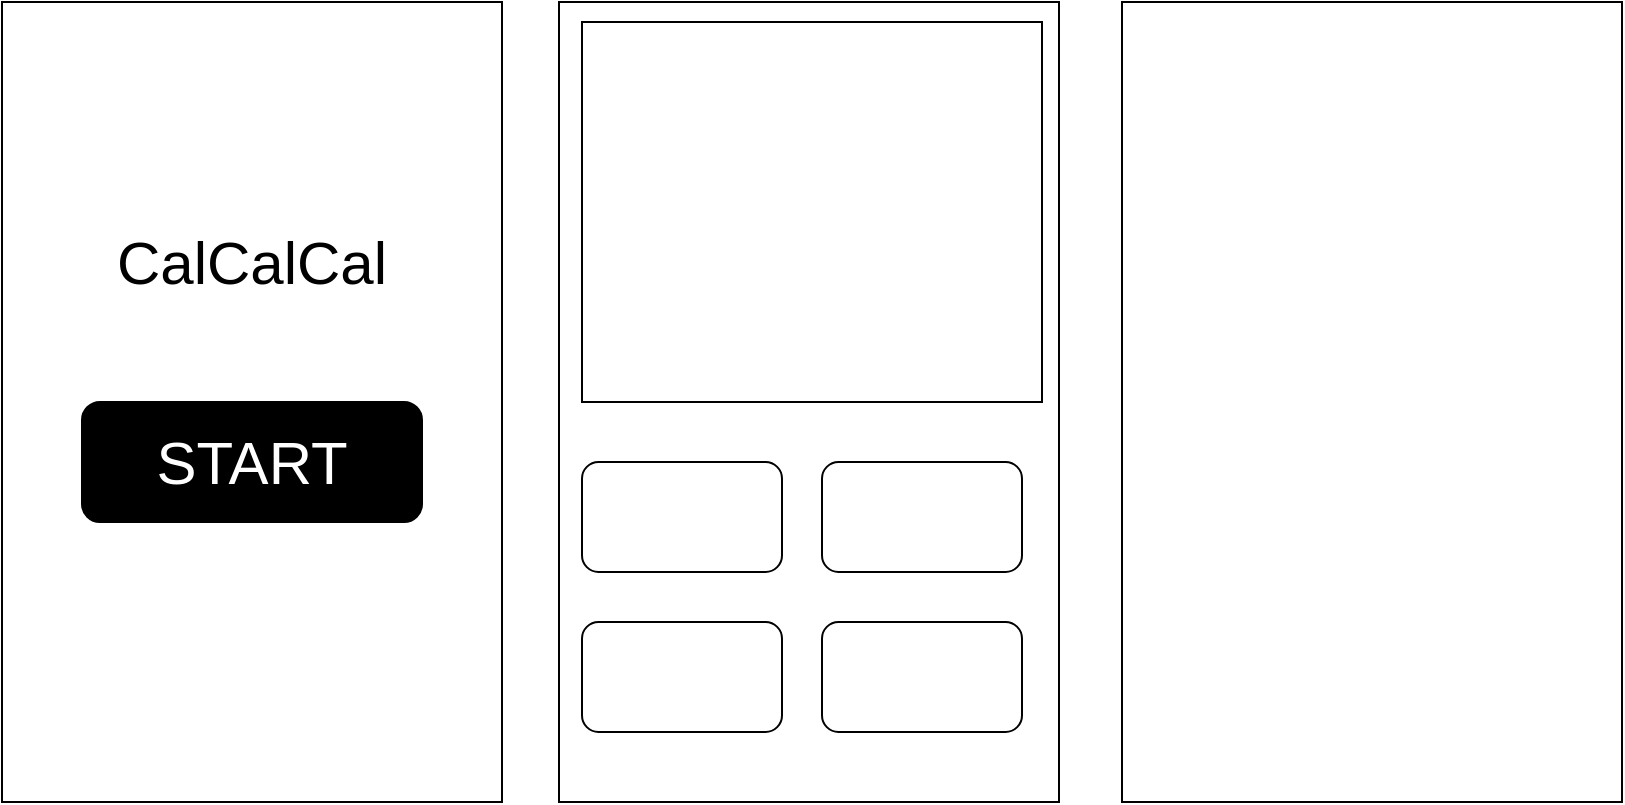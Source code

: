 <mxfile version="23.0.2" type="github">
  <diagram name="ページ1" id="XobP_IGlDfbNZMULYCH9">
    <mxGraphModel dx="984" dy="586" grid="1" gridSize="10" guides="1" tooltips="1" connect="1" arrows="1" fold="1" page="1" pageScale="1" pageWidth="827" pageHeight="1169" math="0" shadow="0">
      <root>
        <mxCell id="0" />
        <mxCell id="1" parent="0" />
        <mxCell id="9hUtObb8gBJtCPjAR1in-1" value="" style="rounded=0;whiteSpace=wrap;html=1;" vertex="1" parent="1">
          <mxGeometry x="10" y="40" width="250" height="400" as="geometry" />
        </mxCell>
        <mxCell id="9hUtObb8gBJtCPjAR1in-3" value="" style="rounded=0;whiteSpace=wrap;html=1;" vertex="1" parent="1">
          <mxGeometry x="288.5" y="40" width="250" height="400" as="geometry" />
        </mxCell>
        <mxCell id="9hUtObb8gBJtCPjAR1in-4" value="" style="rounded=0;whiteSpace=wrap;html=1;" vertex="1" parent="1">
          <mxGeometry x="570" y="40" width="250" height="400" as="geometry" />
        </mxCell>
        <mxCell id="9hUtObb8gBJtCPjAR1in-5" value="&lt;span style=&quot;font-size: 30px;&quot;&gt;CalCalCal&lt;/span&gt;" style="text;html=1;strokeColor=none;fillColor=none;align=center;verticalAlign=middle;whiteSpace=wrap;rounded=0;" vertex="1" parent="1">
          <mxGeometry x="55" y="150" width="160" height="40" as="geometry" />
        </mxCell>
        <mxCell id="9hUtObb8gBJtCPjAR1in-6" value="" style="rounded=1;whiteSpace=wrap;html=1;fillColor=#000000;" vertex="1" parent="1">
          <mxGeometry x="50" y="240" width="170" height="60" as="geometry" />
        </mxCell>
        <mxCell id="9hUtObb8gBJtCPjAR1in-7" value="&lt;font color=&quot;#ffffff&quot; style=&quot;font-size: 30px;&quot;&gt;START&lt;/font&gt;" style="text;html=1;strokeColor=none;fillColor=none;align=center;verticalAlign=middle;whiteSpace=wrap;rounded=0;" vertex="1" parent="1">
          <mxGeometry x="50" y="255" width="170" height="30" as="geometry" />
        </mxCell>
        <mxCell id="9hUtObb8gBJtCPjAR1in-8" value="" style="rounded=1;whiteSpace=wrap;html=1;" vertex="1" parent="1">
          <mxGeometry x="300" y="270" width="100" height="55" as="geometry" />
        </mxCell>
        <mxCell id="9hUtObb8gBJtCPjAR1in-9" value="" style="rounded=1;whiteSpace=wrap;html=1;" vertex="1" parent="1">
          <mxGeometry x="420" y="270" width="100" height="55" as="geometry" />
        </mxCell>
        <mxCell id="9hUtObb8gBJtCPjAR1in-10" value="" style="rounded=1;whiteSpace=wrap;html=1;" vertex="1" parent="1">
          <mxGeometry x="300" y="350" width="100" height="55" as="geometry" />
        </mxCell>
        <mxCell id="9hUtObb8gBJtCPjAR1in-11" value="" style="rounded=1;whiteSpace=wrap;html=1;" vertex="1" parent="1">
          <mxGeometry x="420" y="350" width="100" height="55" as="geometry" />
        </mxCell>
        <mxCell id="9hUtObb8gBJtCPjAR1in-13" value="" style="rounded=0;whiteSpace=wrap;html=1;" vertex="1" parent="1">
          <mxGeometry x="300" y="50" width="230" height="190" as="geometry" />
        </mxCell>
      </root>
    </mxGraphModel>
  </diagram>
</mxfile>
